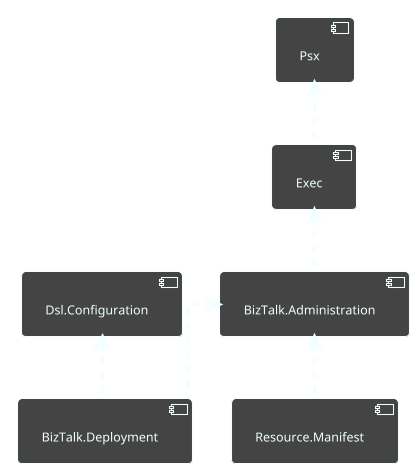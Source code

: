 ﻿@startuml
!theme metal
'skinparam BackgroundColor #333333
skinparam LineType ortho
skinparam Arrow {
  Color #F0FFFF
  FontColor #F0FFFF
}
skinparam Component {
  BackgroundColor #444444
  BorderColor #F0FFFF
  FontColor #F0FFFF
}
[Dsl.Configuration]
'[Gac]
'[InvokeBuild]
'[SqlServer]
[Psx]
[Exec]
   Exec .u.> Psx
[BizTalk.Administration]
   BizTalk.Administration .u.> Exec
'   BizTalk.Administration .u.> Psx
[Resource.Manifest]
   Resource.Manifest .u.> BizTalk.Administration
'   Resource.Manifest .u.> Psx
[BizTalk.Deployment]
   BizTalk.Deployment .u.> BizTalk.Administration
   BizTalk.Deployment .u.> Dsl.Configuration
'   BizTalk.Deployment .u.> Exec
'   BizTalk.Deployment .u.> Gac
'   BizTalk.Deployment .u.> InvokeBuild
'   BizTalk.Deployment .u.> Psx
'   BizTalk.Deployment .u.> SqlServer
@enduml
